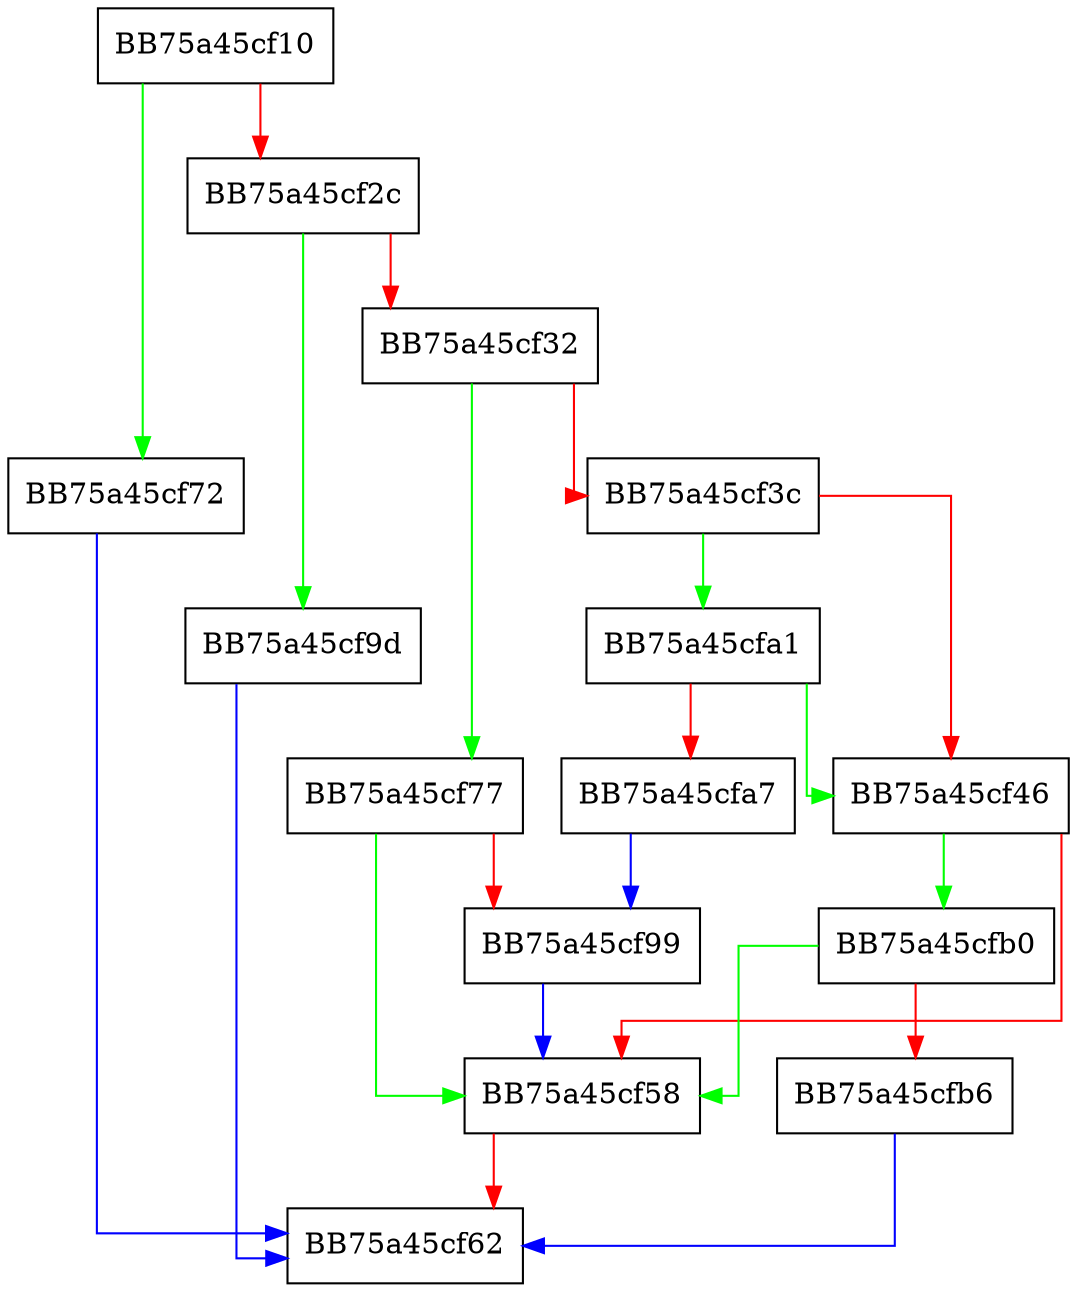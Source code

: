 digraph sqlite3PagerRollback {
  node [shape="box"];
  graph [splines=ortho];
  BB75a45cf10 -> BB75a45cf72 [color="green"];
  BB75a45cf10 -> BB75a45cf2c [color="red"];
  BB75a45cf2c -> BB75a45cf9d [color="green"];
  BB75a45cf2c -> BB75a45cf32 [color="red"];
  BB75a45cf32 -> BB75a45cf77 [color="green"];
  BB75a45cf32 -> BB75a45cf3c [color="red"];
  BB75a45cf3c -> BB75a45cfa1 [color="green"];
  BB75a45cf3c -> BB75a45cf46 [color="red"];
  BB75a45cf46 -> BB75a45cfb0 [color="green"];
  BB75a45cf46 -> BB75a45cf58 [color="red"];
  BB75a45cf58 -> BB75a45cf62 [color="red"];
  BB75a45cf72 -> BB75a45cf62 [color="blue"];
  BB75a45cf77 -> BB75a45cf58 [color="green"];
  BB75a45cf77 -> BB75a45cf99 [color="red"];
  BB75a45cf99 -> BB75a45cf58 [color="blue"];
  BB75a45cf9d -> BB75a45cf62 [color="blue"];
  BB75a45cfa1 -> BB75a45cf46 [color="green"];
  BB75a45cfa1 -> BB75a45cfa7 [color="red"];
  BB75a45cfa7 -> BB75a45cf99 [color="blue"];
  BB75a45cfb0 -> BB75a45cf58 [color="green"];
  BB75a45cfb0 -> BB75a45cfb6 [color="red"];
  BB75a45cfb6 -> BB75a45cf62 [color="blue"];
}